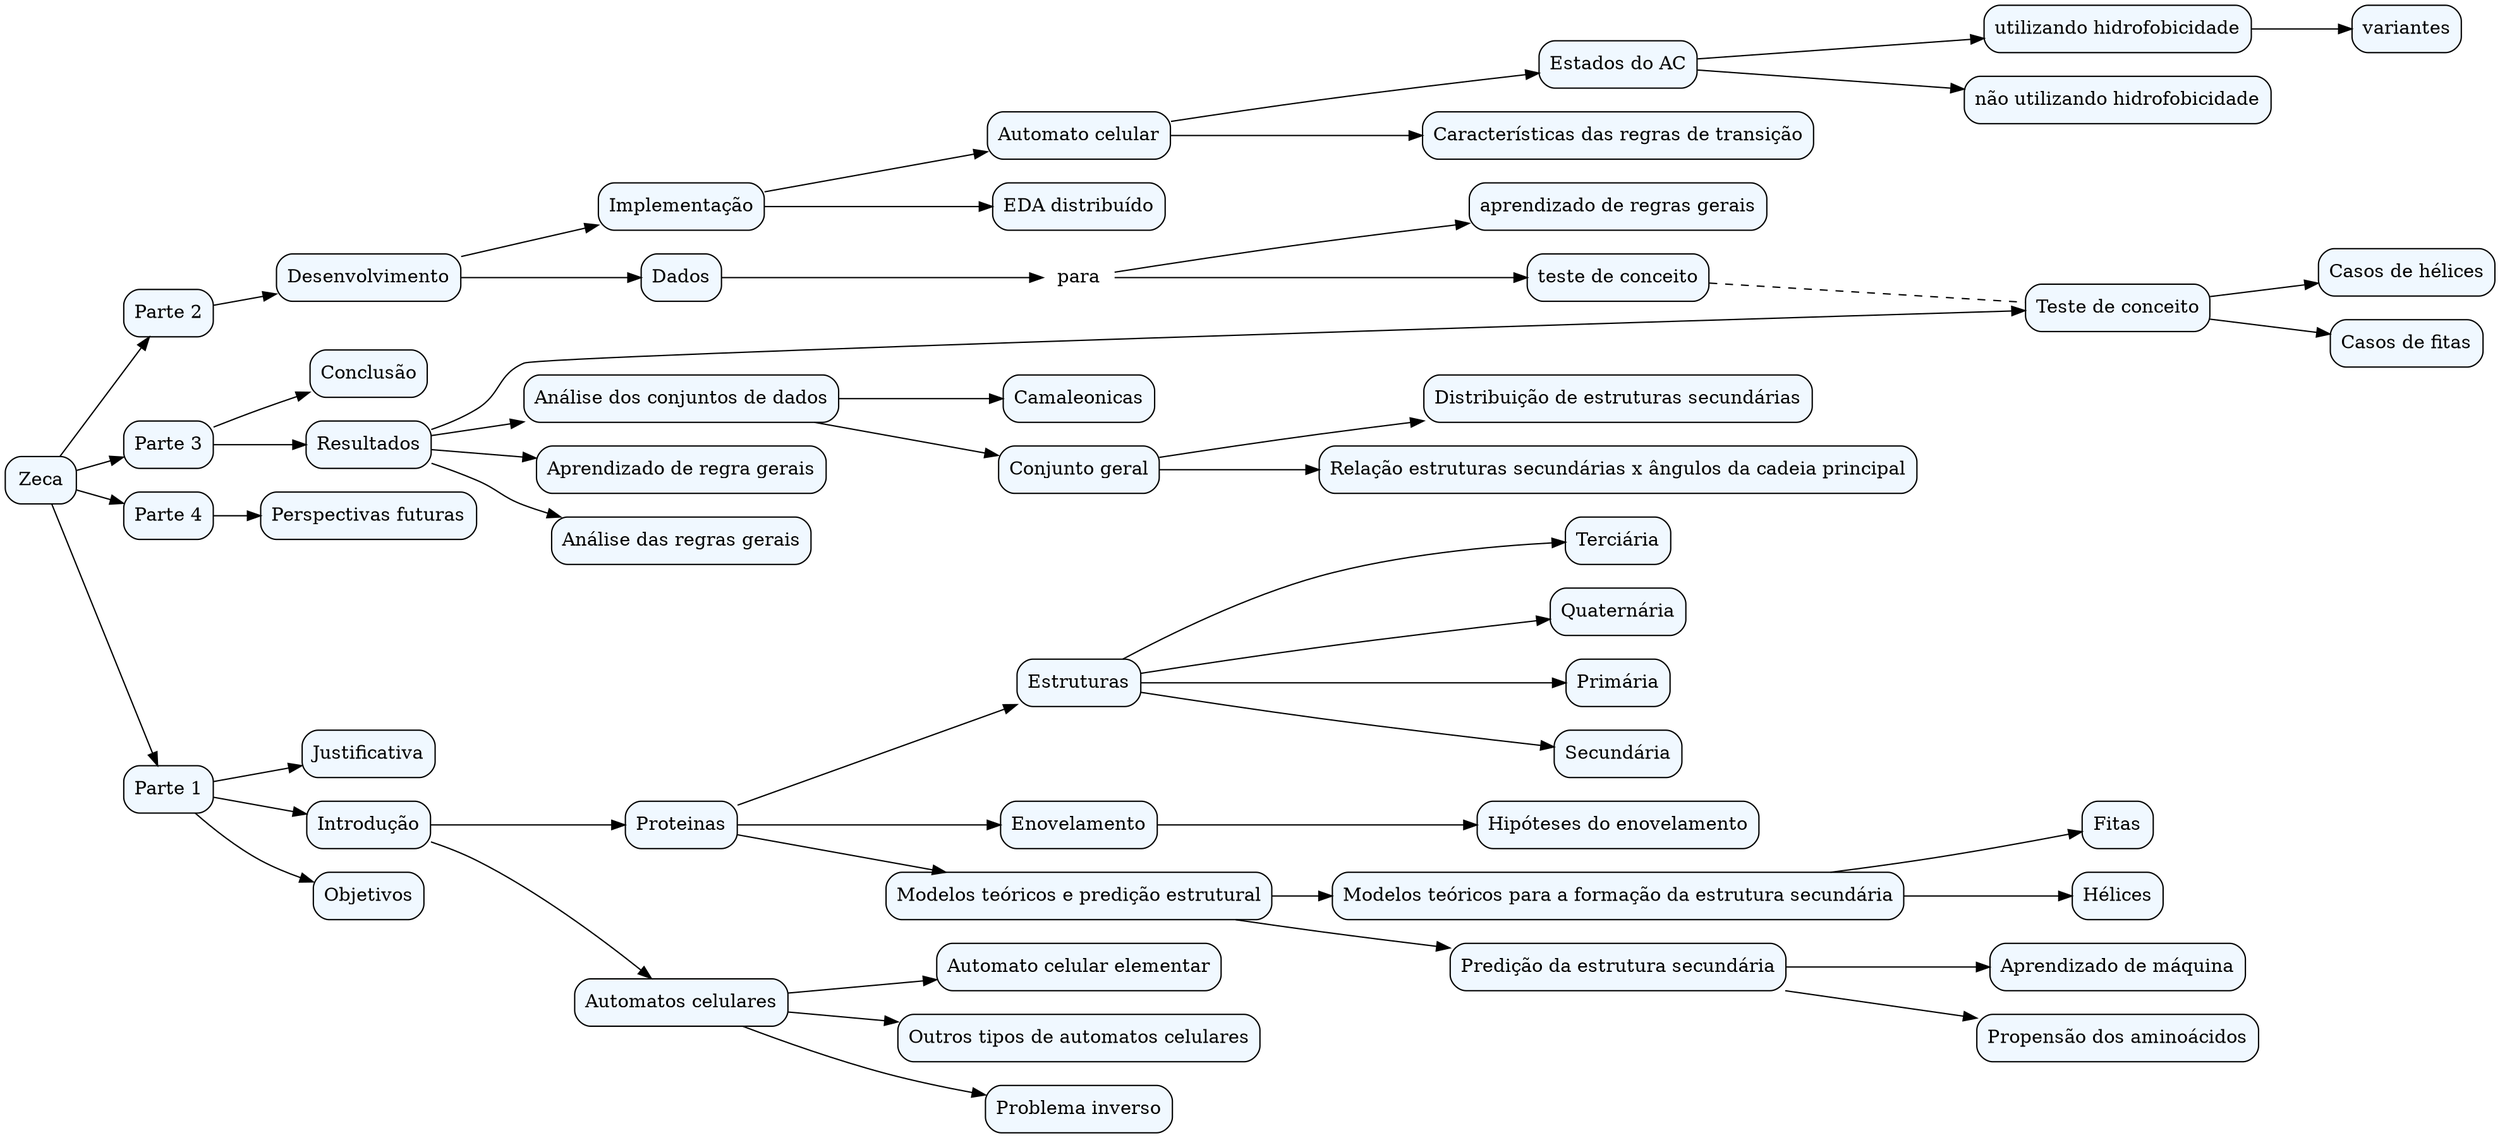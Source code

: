 digraph G {
	rankdir=LR;
	node_24->node_25;
	node_25->node_26;
	node_25->node_30;
	node_12->node_13;
	node_12->node_14;
	node_15->node_16;
	node_15->node_17;
	node_26->node_27;
	node_38->node_39;
	node_38->node_50;
	node_42->node_43;
	node_42->node_44;
	node_2->node_3;
	node_2->node_18;
	node_3->node_4;
	node_3->node_9;
	node_3->node_11;
	node_4->node_5;
	node_4->node_6;
	node_4->node_7;
	node_4->node_8;
	node_18->node_19;
	node_18->node_20;
	node_18->node_21;
	node_30->node_31;
	node_30->node_37;
	node_31->node_32;
	node_31->node_36;
	node_51->node_52;
	node_1->node_2;
	node_1->node_22;
	node_1->node_23;
	node_9->node_10;
	node_11->node_12;
	node_11->node_15;
	node_27->node_28;
	node_27->node_29;
	node_32->node_33;
	node_32->node_34;
	node_34->node_35;
	node_39->node_40;
	node_39->node_45;
	node_39->node_48;
	node_39->node_49;
	node_40->node_41;
	node_40->node_42;
	node_0->node_1;
	node_0->node_24;
	node_0->node_38;
	node_0->node_51;
	node_45->node_46;
	node_45->node_47;
	node_28->node_45[ dir=none, style=dashed ];
	node_0 [ fillcolor=aliceblue, label="Zeca", shape=box, style="rounded,filled" ];
	node_1 [ fillcolor=aliceblue, label="Parte 1", shape=box, style="rounded,filled" ];
	node_10 [ fillcolor=aliceblue, label="Hipóteses do enovelamento", shape=box, style="rounded,filled" ];
	node_11 [ fillcolor=aliceblue, label="Modelos teóricos e predição estrutural", shape=box, style="rounded,filled" ];
	node_12 [ fillcolor=aliceblue, label="Modelos teóricos para a formação da estrutura secundária", shape=box, style="rounded,filled" ];
	node_13 [ fillcolor=aliceblue, label="Hélices", shape=box, style="rounded,filled" ];
	node_14 [ fillcolor=aliceblue, label="Fitas", shape=box, style="rounded,filled" ];
	node_15 [ fillcolor=aliceblue, label="Predição da estrutura secundária", shape=box, style="rounded,filled" ];
	node_16 [ fillcolor=aliceblue, label="Propensão dos aminoácidos", shape=box, style="rounded,filled" ];
	node_17 [ fillcolor=aliceblue, label="Aprendizado de máquina", shape=box, style="rounded,filled" ];
	node_18 [ fillcolor=aliceblue, label="Automatos celulares", shape=box, style="rounded,filled" ];
	node_19 [ fillcolor=aliceblue, label="Automato celular elementar", shape=box, style="rounded,filled" ];
	node_2 [ fillcolor=aliceblue, label="Introdução", shape=box, style="rounded,filled" ];
	node_20 [ fillcolor=aliceblue, label="Outros tipos de automatos celulares", shape=box, style="rounded,filled" ];
	node_21 [ fillcolor=aliceblue, label="Problema inverso", shape=box, style="rounded,filled" ];
	node_22 [ fillcolor=aliceblue, label="Objetivos", shape=box, style="rounded,filled" ];
	node_23 [ fillcolor=aliceblue, label="Justificativa", shape=box, style="rounded,filled" ];
	node_24 [ fillcolor=aliceblue, label="Parte 2", shape=box, style="rounded,filled" ];
	node_25 [ fillcolor=aliceblue, label="Desenvolvimento", shape=box, style="rounded,filled" ];
	node_26 [ fillcolor=aliceblue, label="Dados", shape=box, style="rounded,filled" ];
	node_27 [ label="para", shape=plaintext ];
	node_28 [ fillcolor=aliceblue, label="teste de conceito", shape=box, style="rounded,filled" ];
	node_29 [ fillcolor=aliceblue, label="aprendizado de regras gerais", shape=box, style="rounded,filled" ];
	node_3 [ fillcolor=aliceblue, label="Proteinas", shape=box, style="rounded,filled" ];
	node_30 [ fillcolor=aliceblue, label="Implementação", shape=box, style="rounded,filled" ];
	node_31 [ fillcolor=aliceblue, label="Automato celular", shape=box, style="rounded,filled" ];
	node_32 [ fillcolor=aliceblue, label="Estados do AC", shape=box, style="rounded,filled" ];
	node_33 [ fillcolor=aliceblue, label="não utilizando hidrofobicidade", shape=box, style="rounded,filled" ];
	node_34 [ fillcolor=aliceblue, label="utilizando hidrofobicidade", shape=box, style="rounded,filled" ];
	node_35 [ fillcolor=aliceblue, label="variantes", shape=box, style="rounded,filled" ];
	node_36 [ fillcolor=aliceblue, label="Características das regras de transição", shape=box, style="rounded,filled" ];
	node_37 [ fillcolor=aliceblue, label="EDA distribuído", shape=box, style="rounded,filled" ];
	node_38 [ fillcolor=aliceblue, label="Parte 3", shape=box, style="rounded,filled" ];
	node_39 [ fillcolor=aliceblue, label="Resultados", shape=box, style="rounded,filled" ];
	node_4 [ fillcolor=aliceblue, label="Estruturas", shape=box, style="rounded,filled" ];
	node_40 [ fillcolor=aliceblue, label="Análise dos conjuntos de dados", shape=box, style="rounded,filled" ];
	node_41 [ fillcolor=aliceblue, label="Camaleonicas", shape=box, style="rounded,filled" ];
	node_42 [ fillcolor=aliceblue, label="Conjunto geral", shape=box, style="rounded,filled" ];
	node_43 [ fillcolor=aliceblue, label="Distribuição de estruturas secundárias", shape=box, style="rounded,filled" ];
	node_44 [ fillcolor=aliceblue, label="Relação estruturas secundárias x ângulos da cadeia principal", shape=box, style="rounded,filled" ];
	node_45 [ fillcolor=aliceblue, label="Teste de conceito", shape=box, style="rounded,filled" ];
	node_46 [ fillcolor=aliceblue, label="Casos de hélices", shape=box, style="rounded,filled" ];
	node_47 [ fillcolor=aliceblue, label="Casos de fitas", shape=box, style="rounded,filled" ];
	node_48 [ fillcolor=aliceblue, label="Aprendizado de regra gerais", shape=box, style="rounded,filled" ];
	node_49 [ fillcolor=aliceblue, label="Análise das regras gerais", shape=box, style="rounded,filled" ];
	node_5 [ fillcolor=aliceblue, label="Primária", shape=box, style="rounded,filled" ];
	node_50 [ fillcolor=aliceblue, label="Conclusão", shape=box, style="rounded,filled" ];
	node_51 [ fillcolor=aliceblue, label="Parte 4", shape=box, style="rounded,filled" ];
	node_52 [ fillcolor=aliceblue, label="Perspectivas futuras", shape=box, style="rounded,filled" ];
	node_6 [ fillcolor=aliceblue, label="Secundária", shape=box, style="rounded,filled" ];
	node_7 [ fillcolor=aliceblue, label="Terciária", shape=box, style="rounded,filled" ];
	node_8 [ fillcolor=aliceblue, label="Quaternária", shape=box, style="rounded,filled" ];
	node_9 [ fillcolor=aliceblue, label="Enovelamento", shape=box, style="rounded,filled" ];

}

